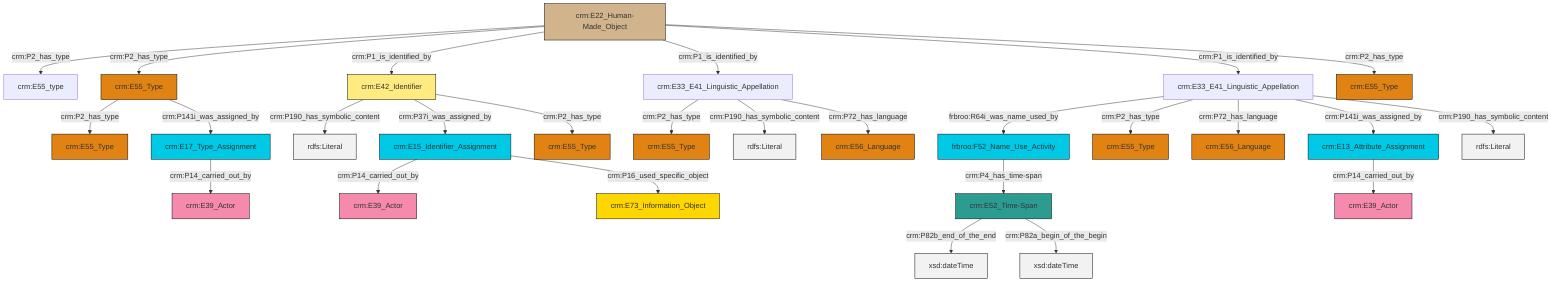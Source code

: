 graph TD
classDef Literal fill:#f2f2f2,stroke:#000000;
classDef CRM_Entity fill:#FFFFFF,stroke:#000000;
classDef Temporal_Entity fill:#00C9E6, stroke:#000000;
classDef Type fill:#E18312, stroke:#000000;
classDef Time-Span fill:#2C9C91, stroke:#000000;
classDef Appellation fill:#FFEB7F, stroke:#000000;
classDef Place fill:#008836, stroke:#000000;
classDef Persistent_Item fill:#B266B2, stroke:#000000;
classDef Conceptual_Object fill:#FFD700, stroke:#000000;
classDef Physical_Thing fill:#D2B48C, stroke:#000000;
classDef Actor fill:#f58aad, stroke:#000000;
classDef PC_Classes fill:#4ce600, stroke:#000000;
classDef Multi fill:#cccccc,stroke:#000000;

2["crm:E15_Identifier_Assignment"]:::Temporal_Entity -->|crm:P14_carried_out_by| 3["crm:E39_Actor"]:::Actor
4["crm:E55_Type"]:::Type -->|crm:P2_has_type| 5["crm:E55_Type"]:::Type
6["crm:E13_Attribute_Assignment"]:::Temporal_Entity -->|crm:P14_carried_out_by| 7["crm:E39_Actor"]:::Actor
14["crm:E17_Type_Assignment"]:::Temporal_Entity -->|crm:P14_carried_out_by| 15["crm:E39_Actor"]:::Actor
16["crm:E33_E41_Linguistic_Appellation"]:::Default -->|frbroo:R64i_was_name_used_by| 12["frbroo:F52_Name_Use_Activity"]:::Temporal_Entity
16["crm:E33_E41_Linguistic_Appellation"]:::Default -->|crm:P2_has_type| 19["crm:E55_Type"]:::Type
16["crm:E33_E41_Linguistic_Appellation"]:::Default -->|crm:P72_has_language| 21["crm:E56_Language"]:::Type
22["crm:E52_Time-Span"]:::Time-Span -->|crm:P82b_end_of_the_end| 23[xsd:dateTime]:::Literal
26["crm:E22_Human-Made_Object"]:::Physical_Thing -->|crm:P2_has_type| 17["crm:E55_type"]:::Default
26["crm:E22_Human-Made_Object"]:::Physical_Thing -->|crm:P2_has_type| 4["crm:E55_Type"]:::Type
27["crm:E33_E41_Linguistic_Appellation"]:::Default -->|crm:P2_has_type| 0["crm:E55_Type"]:::Type
27["crm:E33_E41_Linguistic_Appellation"]:::Default -->|crm:P190_has_symbolic_content| 28[rdfs:Literal]:::Literal
26["crm:E22_Human-Made_Object"]:::Physical_Thing -->|crm:P1_is_identified_by| 29["crm:E42_Identifier"]:::Appellation
22["crm:E52_Time-Span"]:::Time-Span -->|crm:P82a_begin_of_the_begin| 30[xsd:dateTime]:::Literal
26["crm:E22_Human-Made_Object"]:::Physical_Thing -->|crm:P1_is_identified_by| 27["crm:E33_E41_Linguistic_Appellation"]:::Default
26["crm:E22_Human-Made_Object"]:::Physical_Thing -->|crm:P1_is_identified_by| 16["crm:E33_E41_Linguistic_Appellation"]:::Default
16["crm:E33_E41_Linguistic_Appellation"]:::Default -->|crm:P141i_was_assigned_by| 6["crm:E13_Attribute_Assignment"]:::Temporal_Entity
4["crm:E55_Type"]:::Type -->|crm:P141i_was_assigned_by| 14["crm:E17_Type_Assignment"]:::Temporal_Entity
16["crm:E33_E41_Linguistic_Appellation"]:::Default -->|crm:P190_has_symbolic_content| 41[rdfs:Literal]:::Literal
26["crm:E22_Human-Made_Object"]:::Physical_Thing -->|crm:P2_has_type| 8["crm:E55_Type"]:::Type
29["crm:E42_Identifier"]:::Appellation -->|crm:P190_has_symbolic_content| 43[rdfs:Literal]:::Literal
29["crm:E42_Identifier"]:::Appellation -->|crm:P37i_was_assigned_by| 2["crm:E15_Identifier_Assignment"]:::Temporal_Entity
29["crm:E42_Identifier"]:::Appellation -->|crm:P2_has_type| 24["crm:E55_Type"]:::Type
2["crm:E15_Identifier_Assignment"]:::Temporal_Entity -->|crm:P16_used_specific_object| 10["crm:E73_Information_Object"]:::Conceptual_Object
27["crm:E33_E41_Linguistic_Appellation"]:::Default -->|crm:P72_has_language| 31["crm:E56_Language"]:::Type
12["frbroo:F52_Name_Use_Activity"]:::Temporal_Entity -->|crm:P4_has_time-span| 22["crm:E52_Time-Span"]:::Time-Span